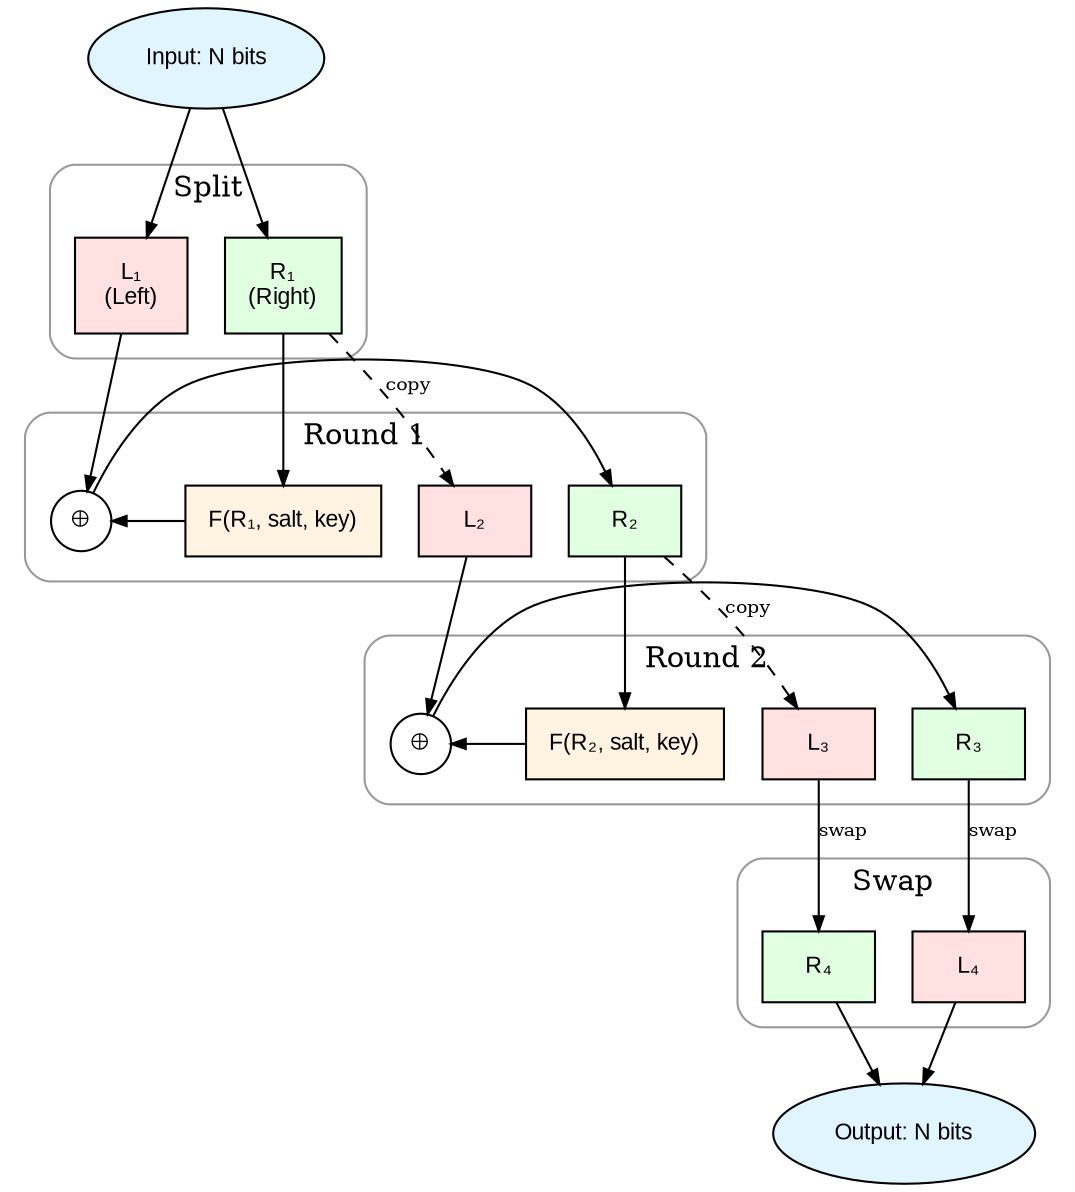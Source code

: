 digraph feistel {
    rankdir=TB;
    node [shape=box, style=filled, fontname="Arial", fontsize=11, margin=0.15, height=0.4];
    edge [arrowsize=0.7];
    
    // Input
    input [label="Input: N bits", fillcolor="#e1f5ff", shape=ellipse];
    
    // Split
    subgraph cluster_0 {
        label="Split";
        style=rounded;
        color="#999999";
        margin=12;
        L1 [label="L₁\n(Left)", fillcolor="#ffe1e1"];
        R1 [label="R₁\n(Right)", fillcolor="#e1ffe1"];
        {rank=same; L1; R1;}
    }
    
    // Round 1
    subgraph cluster_1 {
        label="Round 1";
        style=rounded;
        color="#999999";
        margin=12;
        L2 [label="L₂", fillcolor="#ffe1e1"];
        F1 [label="F(R₁, salt, key)", fillcolor="#fff4e1"];
        XOR1 [label="⊕", fillcolor="white", shape=circle, width=0.4, fixedsize=true];
        R2 [label="R₂", fillcolor="#e1ffe1"];
        {rank=same; L2; F1; XOR1; R2;}
    }
    
    // Round 2
    subgraph cluster_2 {
        label="Round 2";
        style=rounded;
        color="#999999";
        margin=12;
        L3 [label="L₃", fillcolor="#ffe1e1"];
        F2 [label="F(R₂, salt, key)", fillcolor="#fff4e1"];
        XOR2 [label="⊕", fillcolor="white", shape=circle, width=0.4, fixedsize=true];
        R3 [label="R₃", fillcolor="#e1ffe1"];
        {rank=same; L3; F2; XOR2; R3;}
    }
    
    // Swap
    subgraph cluster_3 {
        label="Swap";
        style=rounded;
        color="#999999";
        margin=12;
        L4 [label="L₄", fillcolor="#ffe1e1"];
        R4 [label="R₄", fillcolor="#e1ffe1"];
        {rank=same; L4; R4;}
    }
    
    // Output
    output [label="Output: N bits", fillcolor="#e1f5ff", shape=ellipse];
    
    // Connections
    input -> L1 [weight=2];
    input -> R1 [weight=2];
    
    // Round 1
    L1 -> XOR1;
    R1 -> F1;
    R1 -> L2 [style=dashed, label="copy", fontsize=9];
    F1 -> XOR1;
    XOR1 -> R2;
    
    // Round 2
    L2 -> XOR2;
    R2 -> F2;
    R2 -> L3 [style=dashed, label="copy", fontsize=9];
    F2 -> XOR2;
    XOR2 -> R3;
    
    // Swap
    L3 -> R4 [label="swap", fontsize=9];
    R3 -> L4 [label="swap", fontsize=9];
    
    L4 -> output [weight=2];
    R4 -> output [weight=2];
}


